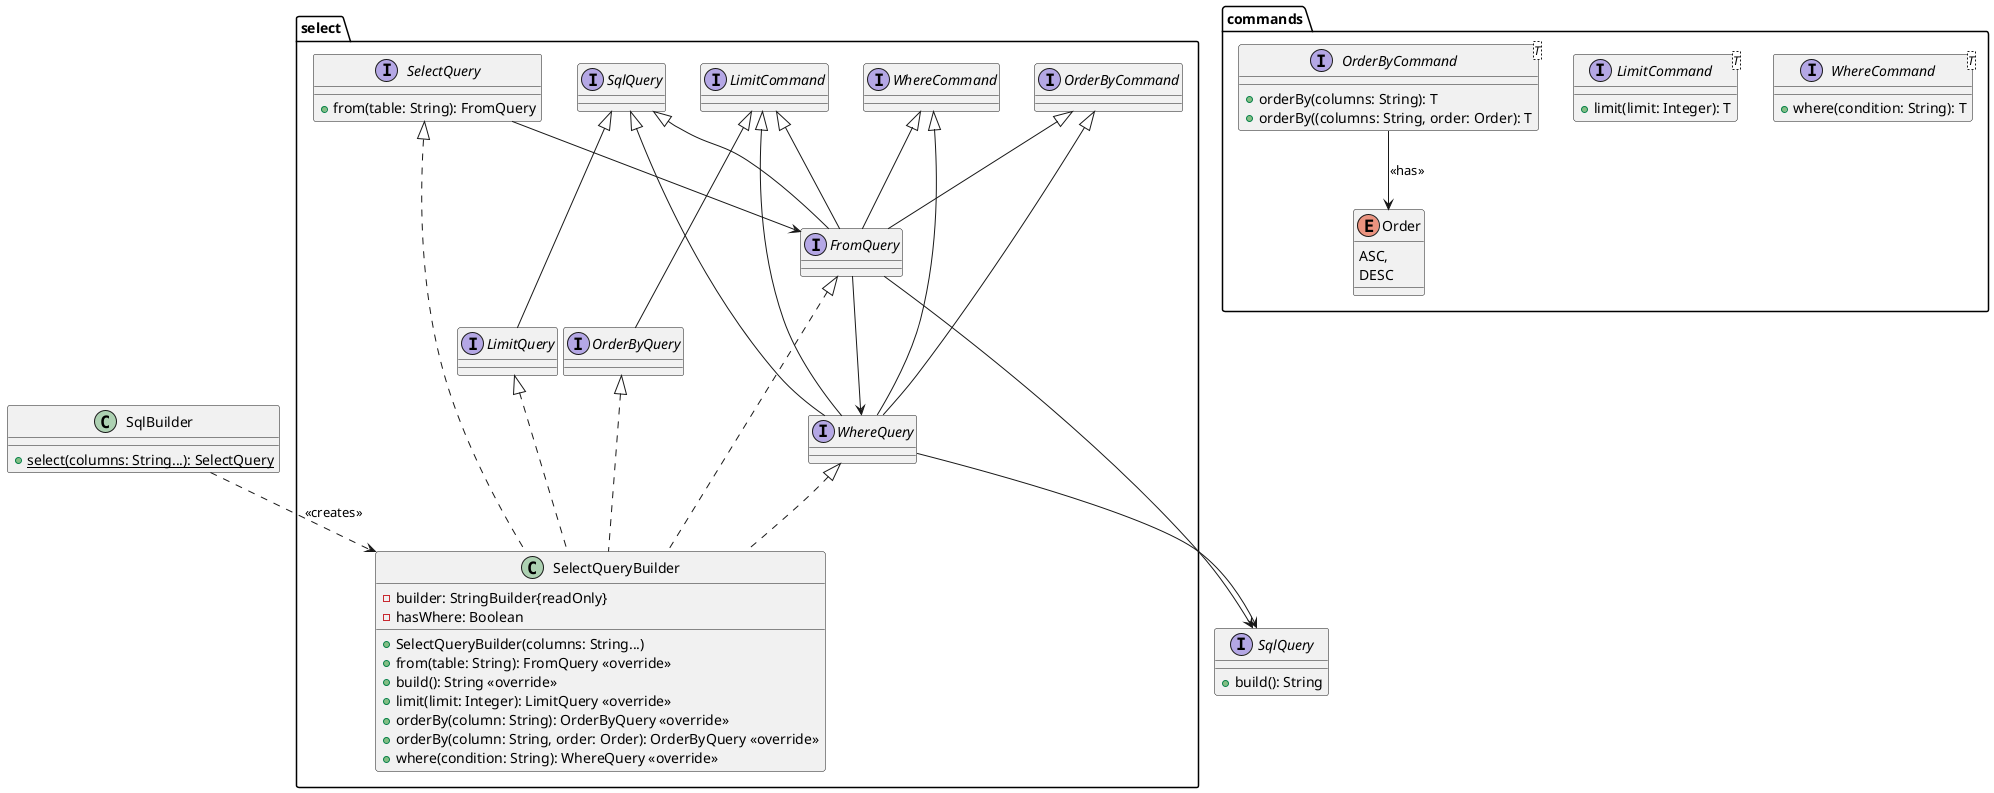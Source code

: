 @startuml


'https://plantuml.com/class-diagram

package commands {

    interface WhereCommand<T> {
       +where(condition: String): T
    }

    interface LimitCommand<T>{
        +limit(limit: Integer): T
    }

    interface OrderByCommand<T> {
        +orderBy(columns: String): T
        +orderBy((columns: String, order: Order): T
    }
    OrderByCommand --> Order : <<has>>

    enum Order {
        ASC,
        DESC
    }



}

package select {
    interface FromQuery extends WhereCommand, OrderByCommand, LimitCommand, SqlQuery
    interface LimitQuery extends SqlQuery
    interface OrderByQuery extends LimitCommand
    interface SelectQuery {
        +from(table: String): FromQuery
    }

    class SelectQueryBuilder implements SelectQuery, FromQuery, LimitQuery, OrderByQuery, WhereQuery {
        -builder: StringBuilder{readOnly}
        -hasWhere: Boolean
        +SelectQueryBuilder(columns: String...)
        +from(table: String): FromQuery <<override>>
        +build(): String <<override>>
        +limit(limit: Integer): LimitQuery <<override>>
        +orderBy(column: String): OrderByQuery <<override>>
        +orderBy(column: String, order: Order): OrderByQuery <<override>>
        +where(condition: String): WhereQuery <<override>>
    }

    interface WhereQuery extends WhereCommand, OrderByCommand, LimitCommand, SqlQuery

}
interface SqlQuery {
    +build(): String
}

class SqlBuilder{
    {static}+select(columns: String...): SelectQuery
}


SqlBuilder ..> SelectQueryBuilder: <<creates>>



'Relation je suis pas sur'
WhereQuery --> SqlQuery
FromQuery --> SqlQuery
FromQuery --> WhereQuery
SelectQuery --> FromQuery

@enduml
